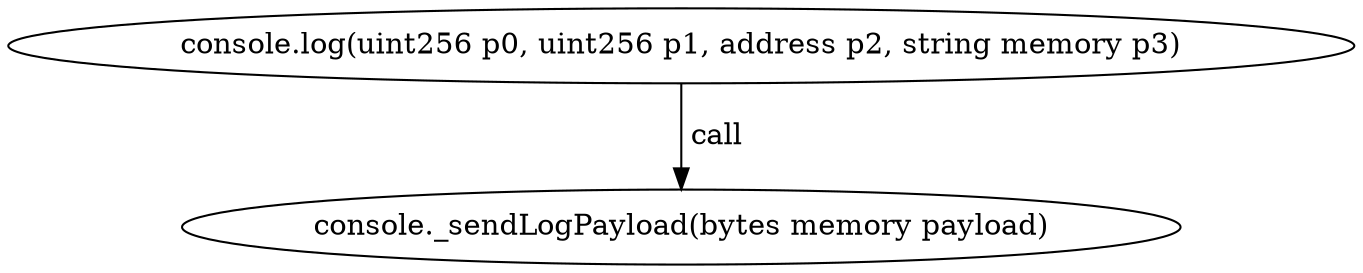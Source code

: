 digraph "" {
	graph [bb="0,0,538.11,124.8"];
	node [label="\N"];
	"console.log(uint256 p0, uint256 p1, address p2, string memory p3)"	 [height=0.5,
		pos="269.06,106.8",
		width=7.4738];
	"console._sendLogPayload(bytes memory payload)"	 [height=0.5,
		pos="269.06,18",
		width=5.7372];
	"console.log(uint256 p0, uint256 p1, address p2, string memory p3)" -> "console._sendLogPayload(bytes memory payload)" [key=call,
	label=" call",
	lp="280.91,62.4",
	pos="e,269.06,36.072 269.06,88.401 269.06,76.295 269.06,60.208 269.06,46.467"];
}
digraph "" {
	graph [bb="0,0,538.11,124.8"];
	node [label="\N"];
	"console.log(uint256 p0, uint256 p1, address p2, string memory p3)"	 [height=0.5,
		pos="269.06,106.8",
		width=7.4738];
	"console._sendLogPayload(bytes memory payload)"	 [height=0.5,
		pos="269.06,18",
		width=5.7372];
	"console.log(uint256 p0, uint256 p1, address p2, string memory p3)" -> "console._sendLogPayload(bytes memory payload)" [key=call,
	label=" call",
	lp="280.91,62.4",
	pos="e,269.06,36.072 269.06,88.401 269.06,76.295 269.06,60.208 269.06,46.467"];
}
